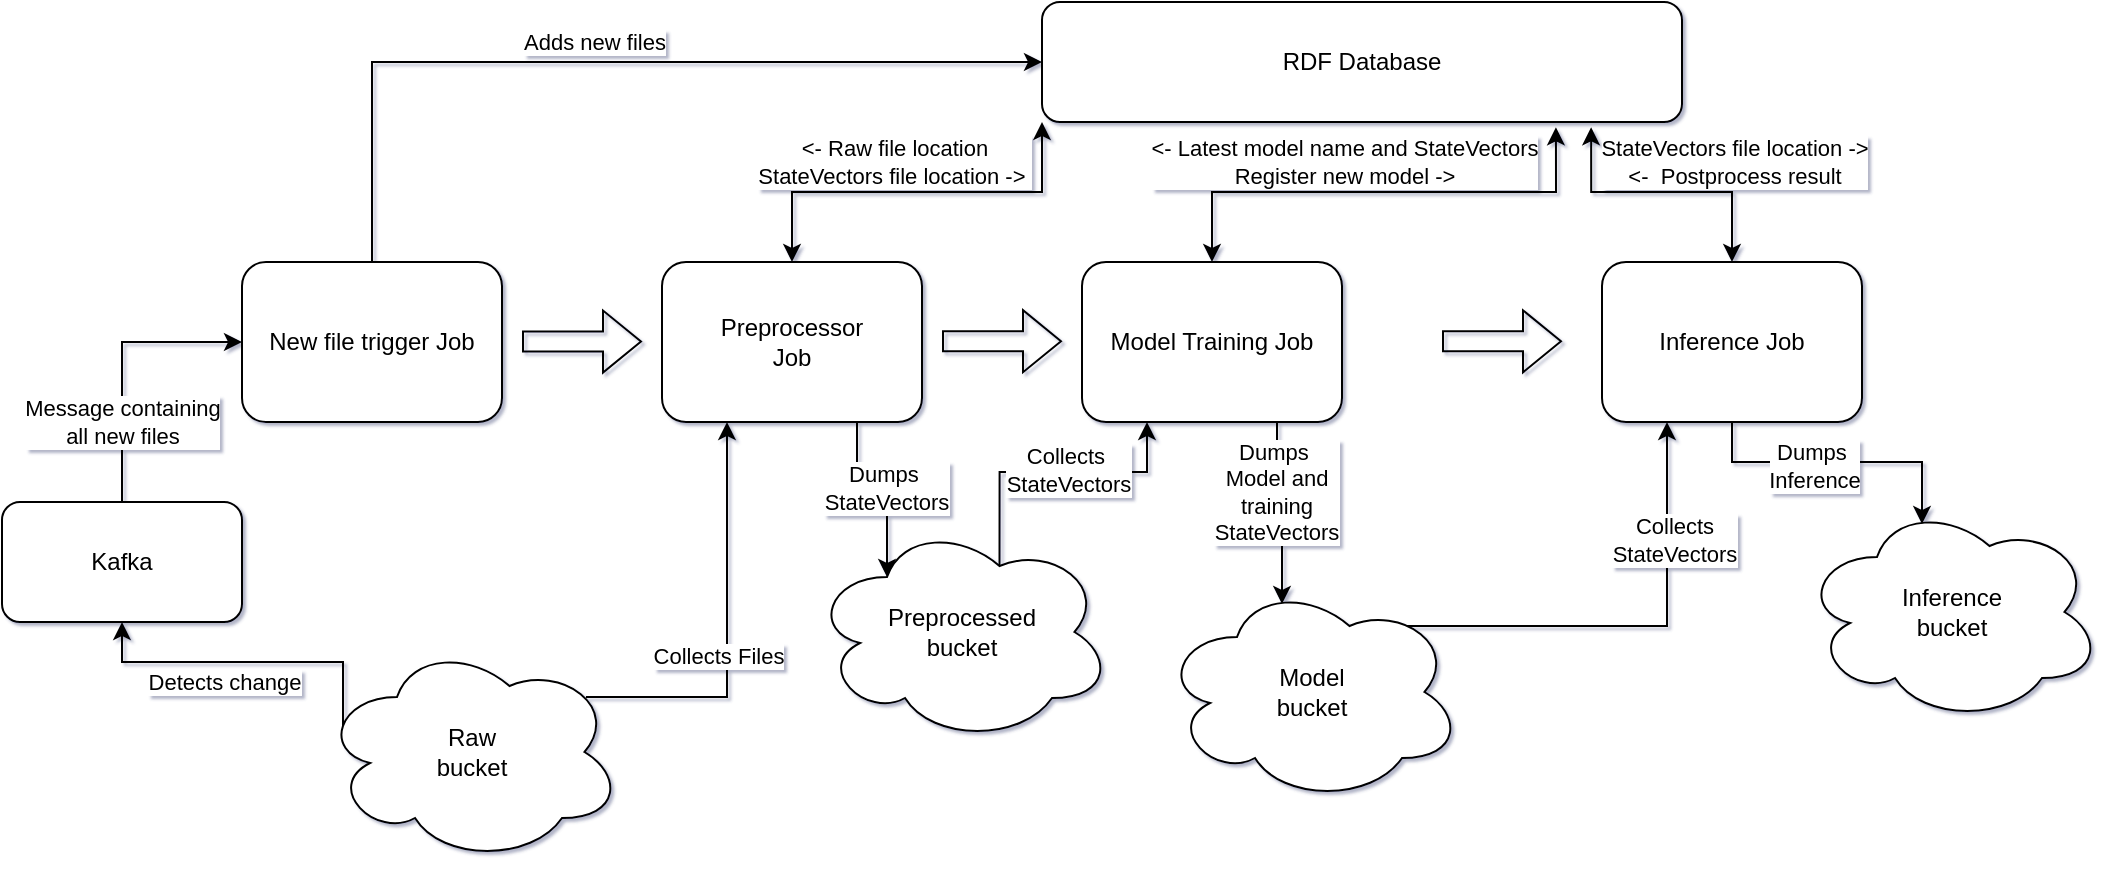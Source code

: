 <mxfile version="21.7.5" type="device">
  <diagram id="C5RBs43oDa-KdzZeNtuy" name="Page-1">
    <mxGraphModel dx="3122" dy="708" grid="1" gridSize="10" guides="1" tooltips="1" connect="1" arrows="1" fold="1" page="1" pageScale="1" pageWidth="827" pageHeight="1169" background="none" math="0" shadow="1">
      <root>
        <mxCell id="WIyWlLk6GJQsqaUBKTNV-0" />
        <mxCell id="WIyWlLk6GJQsqaUBKTNV-1" parent="WIyWlLk6GJQsqaUBKTNV-0" />
        <mxCell id="a-kOTvVB8mhFepZbzQ5s-10" style="edgeStyle=orthogonalEdgeStyle;rounded=0;orthogonalLoop=1;jettySize=auto;html=1;exitX=0.5;exitY=0;exitDx=0;exitDy=0;entryX=0;entryY=0.5;entryDx=0;entryDy=0;" parent="WIyWlLk6GJQsqaUBKTNV-1" source="a-kOTvVB8mhFepZbzQ5s-1" target="a-kOTvVB8mhFepZbzQ5s-9" edge="1">
          <mxGeometry relative="1" as="geometry" />
        </mxCell>
        <mxCell id="4jNg7d_MysZSZpwRhQK7-7" value="Adds new files" style="edgeLabel;html=1;align=center;verticalAlign=middle;resizable=0;points=[];" vertex="1" connectable="0" parent="a-kOTvVB8mhFepZbzQ5s-10">
          <mxGeometry x="-0.091" y="-1" relative="1" as="geometry">
            <mxPoint x="13" y="-11" as="offset" />
          </mxGeometry>
        </mxCell>
        <mxCell id="a-kOTvVB8mhFepZbzQ5s-1" value="New file trigger Job" style="rounded=1;whiteSpace=wrap;html=1;" parent="WIyWlLk6GJQsqaUBKTNV-1" vertex="1">
          <mxGeometry x="-720" y="740" width="130" height="80" as="geometry" />
        </mxCell>
        <mxCell id="a-kOTvVB8mhFepZbzQ5s-3" style="edgeStyle=orthogonalEdgeStyle;rounded=0;orthogonalLoop=1;jettySize=auto;html=1;exitX=0.5;exitY=0;exitDx=0;exitDy=0;entryX=0;entryY=0.5;entryDx=0;entryDy=0;" parent="WIyWlLk6GJQsqaUBKTNV-1" source="a-kOTvVB8mhFepZbzQ5s-2" target="a-kOTvVB8mhFepZbzQ5s-1" edge="1">
          <mxGeometry relative="1" as="geometry" />
        </mxCell>
        <mxCell id="4jNg7d_MysZSZpwRhQK7-12" value="Message containing&lt;br&gt;all new files" style="edgeLabel;html=1;align=center;verticalAlign=middle;resizable=0;points=[];" vertex="1" connectable="0" parent="a-kOTvVB8mhFepZbzQ5s-3">
          <mxGeometry x="-0.003" y="6" relative="1" as="geometry">
            <mxPoint x="6" y="30" as="offset" />
          </mxGeometry>
        </mxCell>
        <mxCell id="a-kOTvVB8mhFepZbzQ5s-15" style="edgeStyle=orthogonalEdgeStyle;rounded=0;orthogonalLoop=1;jettySize=auto;html=1;exitX=0.5;exitY=1;exitDx=0;exitDy=0;entryX=0.07;entryY=0.4;entryDx=0;entryDy=0;entryPerimeter=0;startArrow=classic;startFill=1;endArrow=none;endFill=0;" parent="WIyWlLk6GJQsqaUBKTNV-1" source="a-kOTvVB8mhFepZbzQ5s-2" target="a-kOTvVB8mhFepZbzQ5s-5" edge="1">
          <mxGeometry relative="1" as="geometry">
            <Array as="points">
              <mxPoint x="-780" y="940" />
              <mxPoint x="-670" y="940" />
            </Array>
          </mxGeometry>
        </mxCell>
        <mxCell id="a-kOTvVB8mhFepZbzQ5s-16" value="Detects change" style="edgeLabel;html=1;align=center;verticalAlign=middle;resizable=0;points=[];" parent="a-kOTvVB8mhFepZbzQ5s-15" vertex="1" connectable="0">
          <mxGeometry x="-0.096" relative="1" as="geometry">
            <mxPoint x="-4" y="10" as="offset" />
          </mxGeometry>
        </mxCell>
        <mxCell id="a-kOTvVB8mhFepZbzQ5s-2" value="Kafka" style="rounded=1;whiteSpace=wrap;html=1;" parent="WIyWlLk6GJQsqaUBKTNV-1" vertex="1">
          <mxGeometry x="-840" y="860" width="120" height="60" as="geometry" />
        </mxCell>
        <mxCell id="a-kOTvVB8mhFepZbzQ5s-39" style="edgeStyle=orthogonalEdgeStyle;rounded=0;orthogonalLoop=1;jettySize=auto;html=1;exitX=0.88;exitY=0.25;exitDx=0;exitDy=0;exitPerimeter=0;entryX=0.25;entryY=1;entryDx=0;entryDy=0;" parent="WIyWlLk6GJQsqaUBKTNV-1" source="a-kOTvVB8mhFepZbzQ5s-5" target="a-kOTvVB8mhFepZbzQ5s-37" edge="1">
          <mxGeometry relative="1" as="geometry" />
        </mxCell>
        <mxCell id="4jNg7d_MysZSZpwRhQK7-0" value="Collects Files" style="edgeLabel;html=1;align=center;verticalAlign=middle;resizable=0;points=[];" vertex="1" connectable="0" parent="a-kOTvVB8mhFepZbzQ5s-39">
          <mxGeometry x="-0.261" y="-1" relative="1" as="geometry">
            <mxPoint x="-6" y="-14" as="offset" />
          </mxGeometry>
        </mxCell>
        <mxCell id="a-kOTvVB8mhFepZbzQ5s-5" value="Raw&lt;br&gt;bucket" style="ellipse;shape=cloud;whiteSpace=wrap;html=1;" parent="WIyWlLk6GJQsqaUBKTNV-1" vertex="1">
          <mxGeometry x="-680" y="930" width="150" height="110" as="geometry" />
        </mxCell>
        <mxCell id="a-kOTvVB8mhFepZbzQ5s-9" value="RDF Database" style="rounded=1;whiteSpace=wrap;html=1;" parent="WIyWlLk6GJQsqaUBKTNV-1" vertex="1">
          <mxGeometry x="-320" y="610" width="320" height="60" as="geometry" />
        </mxCell>
        <mxCell id="a-kOTvVB8mhFepZbzQ5s-21" style="edgeStyle=orthogonalEdgeStyle;rounded=0;orthogonalLoop=1;jettySize=auto;html=1;exitX=0.625;exitY=0.2;exitDx=0;exitDy=0;exitPerimeter=0;entryX=0.25;entryY=1;entryDx=0;entryDy=0;" parent="WIyWlLk6GJQsqaUBKTNV-1" source="a-kOTvVB8mhFepZbzQ5s-11" target="a-kOTvVB8mhFepZbzQ5s-18" edge="1">
          <mxGeometry relative="1" as="geometry" />
        </mxCell>
        <mxCell id="4jNg7d_MysZSZpwRhQK7-2" value="Collects&amp;nbsp;&lt;br&gt;StateVectors" style="edgeLabel;html=1;align=center;verticalAlign=middle;resizable=0;points=[];" vertex="1" connectable="0" parent="a-kOTvVB8mhFepZbzQ5s-21">
          <mxGeometry x="0.109" y="1" relative="1" as="geometry">
            <mxPoint as="offset" />
          </mxGeometry>
        </mxCell>
        <mxCell id="a-kOTvVB8mhFepZbzQ5s-11" value="Preprocessed &lt;br&gt;bucket" style="ellipse;shape=cloud;whiteSpace=wrap;html=1;" parent="WIyWlLk6GJQsqaUBKTNV-1" vertex="1">
          <mxGeometry x="-435" y="870" width="150" height="110" as="geometry" />
        </mxCell>
        <mxCell id="a-kOTvVB8mhFepZbzQ5s-19" style="edgeStyle=orthogonalEdgeStyle;rounded=0;orthogonalLoop=1;jettySize=auto;html=1;exitX=0.5;exitY=0;exitDx=0;exitDy=0;startArrow=classic;startFill=1;entryX=0.803;entryY=1.044;entryDx=0;entryDy=0;entryPerimeter=0;" parent="WIyWlLk6GJQsqaUBKTNV-1" source="a-kOTvVB8mhFepZbzQ5s-18" target="a-kOTvVB8mhFepZbzQ5s-9" edge="1">
          <mxGeometry relative="1" as="geometry">
            <mxPoint x="-172" y="675" as="targetPoint" />
          </mxGeometry>
        </mxCell>
        <mxCell id="4jNg7d_MysZSZpwRhQK7-10" value="&amp;lt;- Latest model name and StateVectors&lt;br&gt;Register new model -&amp;gt;" style="edgeLabel;html=1;align=center;verticalAlign=middle;resizable=0;points=[];" vertex="1" connectable="0" parent="a-kOTvVB8mhFepZbzQ5s-19">
          <mxGeometry x="0.1" y="1" relative="1" as="geometry">
            <mxPoint x="-31" y="-14" as="offset" />
          </mxGeometry>
        </mxCell>
        <mxCell id="a-kOTvVB8mhFepZbzQ5s-24" style="edgeStyle=orthogonalEdgeStyle;rounded=0;orthogonalLoop=1;jettySize=auto;html=1;exitX=0.75;exitY=1;exitDx=0;exitDy=0;entryX=0.4;entryY=0.1;entryDx=0;entryDy=0;entryPerimeter=0;" parent="WIyWlLk6GJQsqaUBKTNV-1" source="a-kOTvVB8mhFepZbzQ5s-18" target="a-kOTvVB8mhFepZbzQ5s-22" edge="1">
          <mxGeometry relative="1" as="geometry" />
        </mxCell>
        <mxCell id="4jNg7d_MysZSZpwRhQK7-3" value="Dumps&amp;nbsp;&lt;br&gt;Model and &lt;br&gt;training &lt;br&gt;StateVectors" style="edgeLabel;html=1;align=center;verticalAlign=middle;resizable=0;points=[];" vertex="1" connectable="0" parent="a-kOTvVB8mhFepZbzQ5s-24">
          <mxGeometry x="-0.263" y="-1" relative="1" as="geometry">
            <mxPoint as="offset" />
          </mxGeometry>
        </mxCell>
        <mxCell id="a-kOTvVB8mhFepZbzQ5s-18" value="Model Training Job" style="rounded=1;whiteSpace=wrap;html=1;" parent="WIyWlLk6GJQsqaUBKTNV-1" vertex="1">
          <mxGeometry x="-300" y="740" width="130" height="80" as="geometry" />
        </mxCell>
        <mxCell id="a-kOTvVB8mhFepZbzQ5s-29" style="edgeStyle=orthogonalEdgeStyle;rounded=0;orthogonalLoop=1;jettySize=auto;html=1;exitX=0.625;exitY=0.2;exitDx=0;exitDy=0;exitPerimeter=0;entryX=0.25;entryY=1;entryDx=0;entryDy=0;" parent="WIyWlLk6GJQsqaUBKTNV-1" source="a-kOTvVB8mhFepZbzQ5s-22" target="a-kOTvVB8mhFepZbzQ5s-27" edge="1">
          <mxGeometry relative="1" as="geometry" />
        </mxCell>
        <mxCell id="4jNg7d_MysZSZpwRhQK7-5" value="Collects &lt;br&gt;StateVectors" style="edgeLabel;html=1;align=center;verticalAlign=middle;resizable=0;points=[];" vertex="1" connectable="0" parent="a-kOTvVB8mhFepZbzQ5s-29">
          <mxGeometry x="0.549" y="-3" relative="1" as="geometry">
            <mxPoint as="offset" />
          </mxGeometry>
        </mxCell>
        <mxCell id="a-kOTvVB8mhFepZbzQ5s-22" value="Model &lt;br&gt;bucket" style="ellipse;shape=cloud;whiteSpace=wrap;html=1;" parent="WIyWlLk6GJQsqaUBKTNV-1" vertex="1">
          <mxGeometry x="-260" y="900" width="150" height="110" as="geometry" />
        </mxCell>
        <mxCell id="a-kOTvVB8mhFepZbzQ5s-23" value="Inference&lt;br&gt;bucket" style="ellipse;shape=cloud;whiteSpace=wrap;html=1;" parent="WIyWlLk6GJQsqaUBKTNV-1" vertex="1">
          <mxGeometry x="60" y="860" width="150" height="110" as="geometry" />
        </mxCell>
        <mxCell id="a-kOTvVB8mhFepZbzQ5s-26" value="" style="shape=flexArrow;endArrow=classic;html=1;rounded=0;" parent="WIyWlLk6GJQsqaUBKTNV-1" edge="1">
          <mxGeometry width="50" height="50" relative="1" as="geometry">
            <mxPoint x="-580" y="779.76" as="sourcePoint" />
            <mxPoint x="-520" y="779.76" as="targetPoint" />
          </mxGeometry>
        </mxCell>
        <mxCell id="a-kOTvVB8mhFepZbzQ5s-31" style="edgeStyle=orthogonalEdgeStyle;rounded=0;orthogonalLoop=1;jettySize=auto;html=1;exitX=0.5;exitY=1;exitDx=0;exitDy=0;entryX=0.4;entryY=0.1;entryDx=0;entryDy=0;entryPerimeter=0;" parent="WIyWlLk6GJQsqaUBKTNV-1" source="a-kOTvVB8mhFepZbzQ5s-27" target="a-kOTvVB8mhFepZbzQ5s-23" edge="1">
          <mxGeometry relative="1" as="geometry" />
        </mxCell>
        <mxCell id="4jNg7d_MysZSZpwRhQK7-4" value="Dumps&amp;nbsp;&lt;br&gt;Inference" style="edgeLabel;html=1;align=center;verticalAlign=middle;resizable=0;points=[];" vertex="1" connectable="0" parent="a-kOTvVB8mhFepZbzQ5s-31">
          <mxGeometry x="-0.173" y="-2" relative="1" as="geometry">
            <mxPoint as="offset" />
          </mxGeometry>
        </mxCell>
        <mxCell id="a-kOTvVB8mhFepZbzQ5s-43" style="edgeStyle=orthogonalEdgeStyle;rounded=0;orthogonalLoop=1;jettySize=auto;html=1;exitX=0.5;exitY=0;exitDx=0;exitDy=0;entryX=0.858;entryY=1.044;entryDx=0;entryDy=0;startArrow=classic;startFill=1;entryPerimeter=0;" parent="WIyWlLk6GJQsqaUBKTNV-1" source="a-kOTvVB8mhFepZbzQ5s-27" target="a-kOTvVB8mhFepZbzQ5s-9" edge="1">
          <mxGeometry relative="1" as="geometry" />
        </mxCell>
        <mxCell id="4jNg7d_MysZSZpwRhQK7-11" value="StateVectors&amp;nbsp;file location -&amp;gt;&lt;br&gt;&amp;lt;-&amp;nbsp; Postprocess result" style="edgeLabel;html=1;align=center;verticalAlign=middle;resizable=0;points=[];" vertex="1" connectable="0" parent="a-kOTvVB8mhFepZbzQ5s-43">
          <mxGeometry x="0.112" y="-1" relative="1" as="geometry">
            <mxPoint x="42" y="-14" as="offset" />
          </mxGeometry>
        </mxCell>
        <mxCell id="a-kOTvVB8mhFepZbzQ5s-27" value="Inference Job" style="rounded=1;whiteSpace=wrap;html=1;" parent="WIyWlLk6GJQsqaUBKTNV-1" vertex="1">
          <mxGeometry x="-40" y="740" width="130" height="80" as="geometry" />
        </mxCell>
        <mxCell id="a-kOTvVB8mhFepZbzQ5s-28" value="" style="shape=flexArrow;endArrow=classic;html=1;rounded=0;" parent="WIyWlLk6GJQsqaUBKTNV-1" edge="1">
          <mxGeometry width="50" height="50" relative="1" as="geometry">
            <mxPoint x="-120" y="779.66" as="sourcePoint" />
            <mxPoint x="-60" y="779.66" as="targetPoint" />
          </mxGeometry>
        </mxCell>
        <mxCell id="a-kOTvVB8mhFepZbzQ5s-40" style="edgeStyle=orthogonalEdgeStyle;rounded=0;orthogonalLoop=1;jettySize=auto;html=1;exitX=0.75;exitY=1;exitDx=0;exitDy=0;entryX=0.25;entryY=0.25;entryDx=0;entryDy=0;entryPerimeter=0;" parent="WIyWlLk6GJQsqaUBKTNV-1" source="a-kOTvVB8mhFepZbzQ5s-37" target="a-kOTvVB8mhFepZbzQ5s-11" edge="1">
          <mxGeometry relative="1" as="geometry" />
        </mxCell>
        <mxCell id="4jNg7d_MysZSZpwRhQK7-1" value="Dumps&amp;nbsp;&lt;br&gt;StateVectors" style="edgeLabel;html=1;align=center;verticalAlign=middle;resizable=0;points=[];" vertex="1" connectable="0" parent="a-kOTvVB8mhFepZbzQ5s-40">
          <mxGeometry x="0.038" y="-1" relative="1" as="geometry">
            <mxPoint as="offset" />
          </mxGeometry>
        </mxCell>
        <mxCell id="a-kOTvVB8mhFepZbzQ5s-41" style="edgeStyle=orthogonalEdgeStyle;rounded=0;orthogonalLoop=1;jettySize=auto;html=1;exitX=0.5;exitY=0;exitDx=0;exitDy=0;entryX=0;entryY=1;entryDx=0;entryDy=0;startArrow=classic;startFill=1;" parent="WIyWlLk6GJQsqaUBKTNV-1" source="a-kOTvVB8mhFepZbzQ5s-37" target="a-kOTvVB8mhFepZbzQ5s-9" edge="1">
          <mxGeometry relative="1" as="geometry" />
        </mxCell>
        <mxCell id="4jNg7d_MysZSZpwRhQK7-8" value="&amp;lt;- Raw file location&lt;br&gt;StateVectors&amp;nbsp;file location -&amp;gt;&amp;nbsp;" style="edgeLabel;html=1;align=center;verticalAlign=middle;resizable=0;points=[];" vertex="1" connectable="0" parent="a-kOTvVB8mhFepZbzQ5s-41">
          <mxGeometry x="-0.251" y="-1" relative="1" as="geometry">
            <mxPoint x="13" y="-16" as="offset" />
          </mxGeometry>
        </mxCell>
        <mxCell id="a-kOTvVB8mhFepZbzQ5s-37" value="Preprocessor&lt;br&gt;Job" style="rounded=1;whiteSpace=wrap;html=1;" parent="WIyWlLk6GJQsqaUBKTNV-1" vertex="1">
          <mxGeometry x="-510" y="740" width="130" height="80" as="geometry" />
        </mxCell>
        <mxCell id="a-kOTvVB8mhFepZbzQ5s-42" value="" style="shape=flexArrow;endArrow=classic;html=1;rounded=0;" parent="WIyWlLk6GJQsqaUBKTNV-1" edge="1">
          <mxGeometry width="50" height="50" relative="1" as="geometry">
            <mxPoint x="-370" y="779.58" as="sourcePoint" />
            <mxPoint x="-310" y="779.58" as="targetPoint" />
          </mxGeometry>
        </mxCell>
      </root>
    </mxGraphModel>
  </diagram>
</mxfile>
